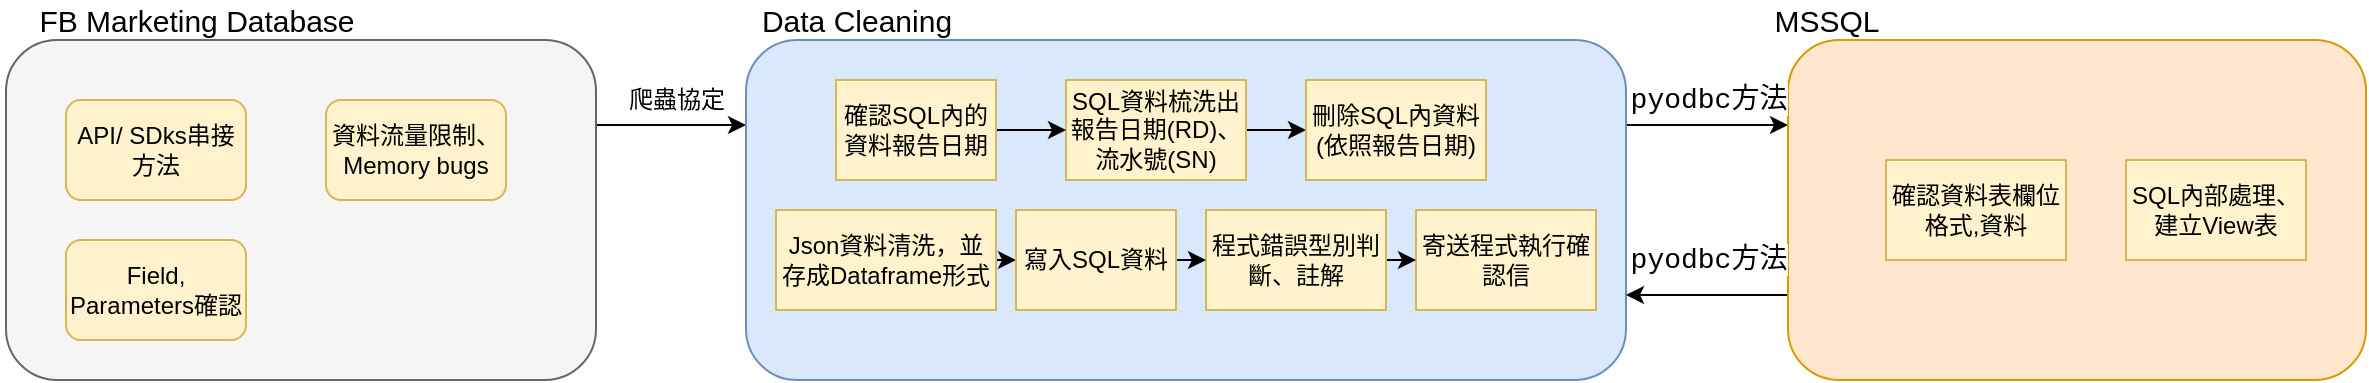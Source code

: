 <mxfile version="14.2.9" type="device"><diagram id="Weg3kxriXf1LRWHiQj5a" name="Page-1"><mxGraphModel dx="539" dy="301" grid="1" gridSize="10" guides="1" tooltips="1" connect="1" arrows="1" fold="1" page="1" pageScale="1" pageWidth="850" pageHeight="1100" math="0" shadow="0"><root><mxCell id="0"/><mxCell id="1" parent="0"/><mxCell id="vDpEwqCLCVYiCsQF0NM2-7" style="edgeStyle=orthogonalEdgeStyle;rounded=0;orthogonalLoop=1;jettySize=auto;html=1;exitX=1;exitY=0.25;exitDx=0;exitDy=0;entryX=0;entryY=0.25;entryDx=0;entryDy=0;" edge="1" parent="1" source="vDpEwqCLCVYiCsQF0NM2-2" target="vDpEwqCLCVYiCsQF0NM2-4"><mxGeometry relative="1" as="geometry"/></mxCell><mxCell id="vDpEwqCLCVYiCsQF0NM2-2" value="" style="rounded=1;whiteSpace=wrap;html=1;fillColor=#f5f5f5;strokeColor=#666666;fontColor=#333333;" vertex="1" parent="1"><mxGeometry x="190" y="80" width="295" height="170" as="geometry"/></mxCell><mxCell id="vDpEwqCLCVYiCsQF0NM2-3" value="&lt;font style=&quot;font-size: 15px&quot;&gt;FB Marketing Database&lt;/font&gt;" style="text;html=1;strokeColor=none;fillColor=none;align=center;verticalAlign=middle;whiteSpace=wrap;rounded=0;" vertex="1" parent="1"><mxGeometry x="187.5" y="60" width="195" height="20" as="geometry"/></mxCell><mxCell id="vDpEwqCLCVYiCsQF0NM2-11" style="edgeStyle=orthogonalEdgeStyle;rounded=0;orthogonalLoop=1;jettySize=auto;html=1;exitX=1;exitY=0.25;exitDx=0;exitDy=0;entryX=0;entryY=0.25;entryDx=0;entryDy=0;" edge="1" parent="1" source="vDpEwqCLCVYiCsQF0NM2-4" target="vDpEwqCLCVYiCsQF0NM2-5"><mxGeometry relative="1" as="geometry"/></mxCell><mxCell id="vDpEwqCLCVYiCsQF0NM2-4" value="" style="rounded=1;whiteSpace=wrap;html=1;fillColor=#dae8fc;strokeColor=#6c8ebf;" vertex="1" parent="1"><mxGeometry x="560" y="80" width="440" height="170" as="geometry"/></mxCell><mxCell id="vDpEwqCLCVYiCsQF0NM2-13" style="edgeStyle=orthogonalEdgeStyle;rounded=0;orthogonalLoop=1;jettySize=auto;html=1;exitX=0;exitY=0.75;exitDx=0;exitDy=0;entryX=1;entryY=0.75;entryDx=0;entryDy=0;" edge="1" parent="1" source="vDpEwqCLCVYiCsQF0NM2-5" target="vDpEwqCLCVYiCsQF0NM2-4"><mxGeometry relative="1" as="geometry"/></mxCell><mxCell id="vDpEwqCLCVYiCsQF0NM2-5" value="" style="rounded=1;whiteSpace=wrap;html=1;fillColor=#ffe6cc;strokeColor=#d79b00;" vertex="1" parent="1"><mxGeometry x="1081" y="80" width="289" height="170" as="geometry"/></mxCell><mxCell id="vDpEwqCLCVYiCsQF0NM2-6" value="API/ SDks串接方法" style="rounded=1;whiteSpace=wrap;html=1;fillColor=#fff2cc;strokeColor=#d6b656;" vertex="1" parent="1"><mxGeometry x="220" y="110" width="90" height="50" as="geometry"/></mxCell><mxCell id="vDpEwqCLCVYiCsQF0NM2-8" value="爬蟲協定" style="text;html=1;align=center;verticalAlign=middle;resizable=0;points=[];autosize=1;" vertex="1" parent="1"><mxGeometry x="495" y="100" width="60" height="20" as="geometry"/></mxCell><mxCell id="vDpEwqCLCVYiCsQF0NM2-9" value="&lt;font style=&quot;font-size: 15px&quot;&gt;Data Cleaning&lt;/font&gt;" style="text;html=1;align=center;verticalAlign=middle;resizable=0;points=[];autosize=1;" vertex="1" parent="1"><mxGeometry x="560" y="60" width="110" height="20" as="geometry"/></mxCell><mxCell id="vDpEwqCLCVYiCsQF0NM2-10" value="&lt;font style=&quot;font-size: 15px&quot;&gt;MSSQL&lt;/font&gt;" style="text;html=1;align=center;verticalAlign=middle;resizable=0;points=[];autosize=1;" vertex="1" parent="1"><mxGeometry x="1065" y="60" width="70" height="20" as="geometry"/></mxCell><mxCell id="vDpEwqCLCVYiCsQF0NM2-31" style="edgeStyle=orthogonalEdgeStyle;rounded=0;orthogonalLoop=1;jettySize=auto;html=1;exitX=1;exitY=0.5;exitDx=0;exitDy=0;entryX=0;entryY=0.5;entryDx=0;entryDy=0;" edge="1" parent="1" source="vDpEwqCLCVYiCsQF0NM2-14" target="vDpEwqCLCVYiCsQF0NM2-22"><mxGeometry relative="1" as="geometry"/></mxCell><mxCell id="vDpEwqCLCVYiCsQF0NM2-14" value="Json資料清洗，並存成Dataframe形式" style="rounded=0;whiteSpace=wrap;html=1;fillColor=#fff2cc;strokeColor=#d6b656;" vertex="1" parent="1"><mxGeometry x="575" y="165" width="110" height="50" as="geometry"/></mxCell><mxCell id="vDpEwqCLCVYiCsQF0NM2-29" style="edgeStyle=orthogonalEdgeStyle;rounded=0;orthogonalLoop=1;jettySize=auto;html=1;exitX=1;exitY=0.5;exitDx=0;exitDy=0;entryX=0;entryY=0.5;entryDx=0;entryDy=0;" edge="1" parent="1" source="vDpEwqCLCVYiCsQF0NM2-15" target="vDpEwqCLCVYiCsQF0NM2-16"><mxGeometry relative="1" as="geometry"/></mxCell><mxCell id="vDpEwqCLCVYiCsQF0NM2-15" value="SQL資料梳洗出報告日期(RD)、流水號(SN)" style="rounded=0;whiteSpace=wrap;html=1;fillColor=#fff2cc;strokeColor=#d6b656;" vertex="1" parent="1"><mxGeometry x="720" y="100" width="90" height="50" as="geometry"/></mxCell><mxCell id="vDpEwqCLCVYiCsQF0NM2-16" value="刪除SQL內資料(依照報告日期)" style="rounded=0;whiteSpace=wrap;html=1;fillColor=#fff2cc;strokeColor=#d6b656;" vertex="1" parent="1"><mxGeometry x="840" y="100" width="90" height="50" as="geometry"/></mxCell><mxCell id="vDpEwqCLCVYiCsQF0NM2-17" value="&lt;div style=&quot;font-family: &amp;#34;consolas&amp;#34; , &amp;#34;courier new&amp;#34; , monospace ; font-size: 14px ; line-height: 19px&quot;&gt;&lt;span style=&quot;background-color: rgb(255 , 255 , 255)&quot;&gt;pyodbc方法&lt;/span&gt;&lt;/div&gt;" style="text;html=1;align=center;verticalAlign=middle;resizable=0;points=[];autosize=1;" vertex="1" parent="1"><mxGeometry x="996" y="180" width="90" height="20" as="geometry"/></mxCell><mxCell id="vDpEwqCLCVYiCsQF0NM2-18" value="&lt;div style=&quot;font-family: &amp;#34;consolas&amp;#34; , &amp;#34;courier new&amp;#34; , monospace ; font-size: 14px ; line-height: 19px&quot;&gt;&lt;span style=&quot;background-color: rgb(255 , 255 , 255)&quot;&gt;pyodbc方法&lt;/span&gt;&lt;/div&gt;" style="text;html=1;align=center;verticalAlign=middle;resizable=0;points=[];autosize=1;" vertex="1" parent="1"><mxGeometry x="996" y="100" width="90" height="20" as="geometry"/></mxCell><mxCell id="vDpEwqCLCVYiCsQF0NM2-28" style="edgeStyle=orthogonalEdgeStyle;rounded=0;orthogonalLoop=1;jettySize=auto;html=1;exitX=1;exitY=0.5;exitDx=0;exitDy=0;" edge="1" parent="1" source="vDpEwqCLCVYiCsQF0NM2-19" target="vDpEwqCLCVYiCsQF0NM2-15"><mxGeometry relative="1" as="geometry"/></mxCell><mxCell id="vDpEwqCLCVYiCsQF0NM2-19" value="確認SQL內的資料報告日期" style="rounded=0;whiteSpace=wrap;html=1;fillColor=#fff2cc;strokeColor=#d6b656;" vertex="1" parent="1"><mxGeometry x="605" y="100" width="80" height="50" as="geometry"/></mxCell><mxCell id="vDpEwqCLCVYiCsQF0NM2-20" value="寄送程式執行確認信" style="rounded=0;whiteSpace=wrap;html=1;fillColor=#fff2cc;strokeColor=#d6b656;" vertex="1" parent="1"><mxGeometry x="895" y="165" width="90" height="50" as="geometry"/></mxCell><mxCell id="vDpEwqCLCVYiCsQF0NM2-33" style="edgeStyle=orthogonalEdgeStyle;rounded=0;orthogonalLoop=1;jettySize=auto;html=1;exitX=1;exitY=0.5;exitDx=0;exitDy=0;entryX=0;entryY=0.5;entryDx=0;entryDy=0;" edge="1" parent="1" source="vDpEwqCLCVYiCsQF0NM2-21" target="vDpEwqCLCVYiCsQF0NM2-20"><mxGeometry relative="1" as="geometry"/></mxCell><mxCell id="vDpEwqCLCVYiCsQF0NM2-21" value="程式錯誤型別判斷、註解" style="rounded=0;whiteSpace=wrap;html=1;fillColor=#fff2cc;strokeColor=#d6b656;" vertex="1" parent="1"><mxGeometry x="790" y="165" width="90" height="50" as="geometry"/></mxCell><mxCell id="vDpEwqCLCVYiCsQF0NM2-32" style="edgeStyle=orthogonalEdgeStyle;rounded=0;orthogonalLoop=1;jettySize=auto;html=1;exitX=1;exitY=0.5;exitDx=0;exitDy=0;entryX=0;entryY=0.5;entryDx=0;entryDy=0;" edge="1" parent="1" source="vDpEwqCLCVYiCsQF0NM2-22" target="vDpEwqCLCVYiCsQF0NM2-21"><mxGeometry relative="1" as="geometry"/></mxCell><mxCell id="vDpEwqCLCVYiCsQF0NM2-22" value="寫入SQL資料" style="rounded=0;whiteSpace=wrap;html=1;fillColor=#fff2cc;strokeColor=#d6b656;" vertex="1" parent="1"><mxGeometry x="695" y="165" width="80" height="50" as="geometry"/></mxCell><mxCell id="vDpEwqCLCVYiCsQF0NM2-25" value="確認資料表欄位格式,資料" style="rounded=0;whiteSpace=wrap;html=1;fillColor=#fff2cc;strokeColor=#d6b656;" vertex="1" parent="1"><mxGeometry x="1130" y="140" width="90" height="50" as="geometry"/></mxCell><mxCell id="vDpEwqCLCVYiCsQF0NM2-26" value="SQL內部處理、建立View表" style="rounded=0;whiteSpace=wrap;html=1;fillColor=#fff2cc;strokeColor=#d6b656;" vertex="1" parent="1"><mxGeometry x="1250" y="140" width="90" height="50" as="geometry"/></mxCell><mxCell id="vDpEwqCLCVYiCsQF0NM2-27" value="資料流量限制、Memory bugs" style="rounded=1;whiteSpace=wrap;html=1;fillColor=#fff2cc;strokeColor=#d6b656;" vertex="1" parent="1"><mxGeometry x="350" y="110" width="90" height="50" as="geometry"/></mxCell><mxCell id="vDpEwqCLCVYiCsQF0NM2-34" value="Field, Parameters確認" style="rounded=1;whiteSpace=wrap;html=1;fillColor=#fff2cc;strokeColor=#d6b656;" vertex="1" parent="1"><mxGeometry x="220" y="180" width="90" height="50" as="geometry"/></mxCell></root></mxGraphModel></diagram></mxfile>